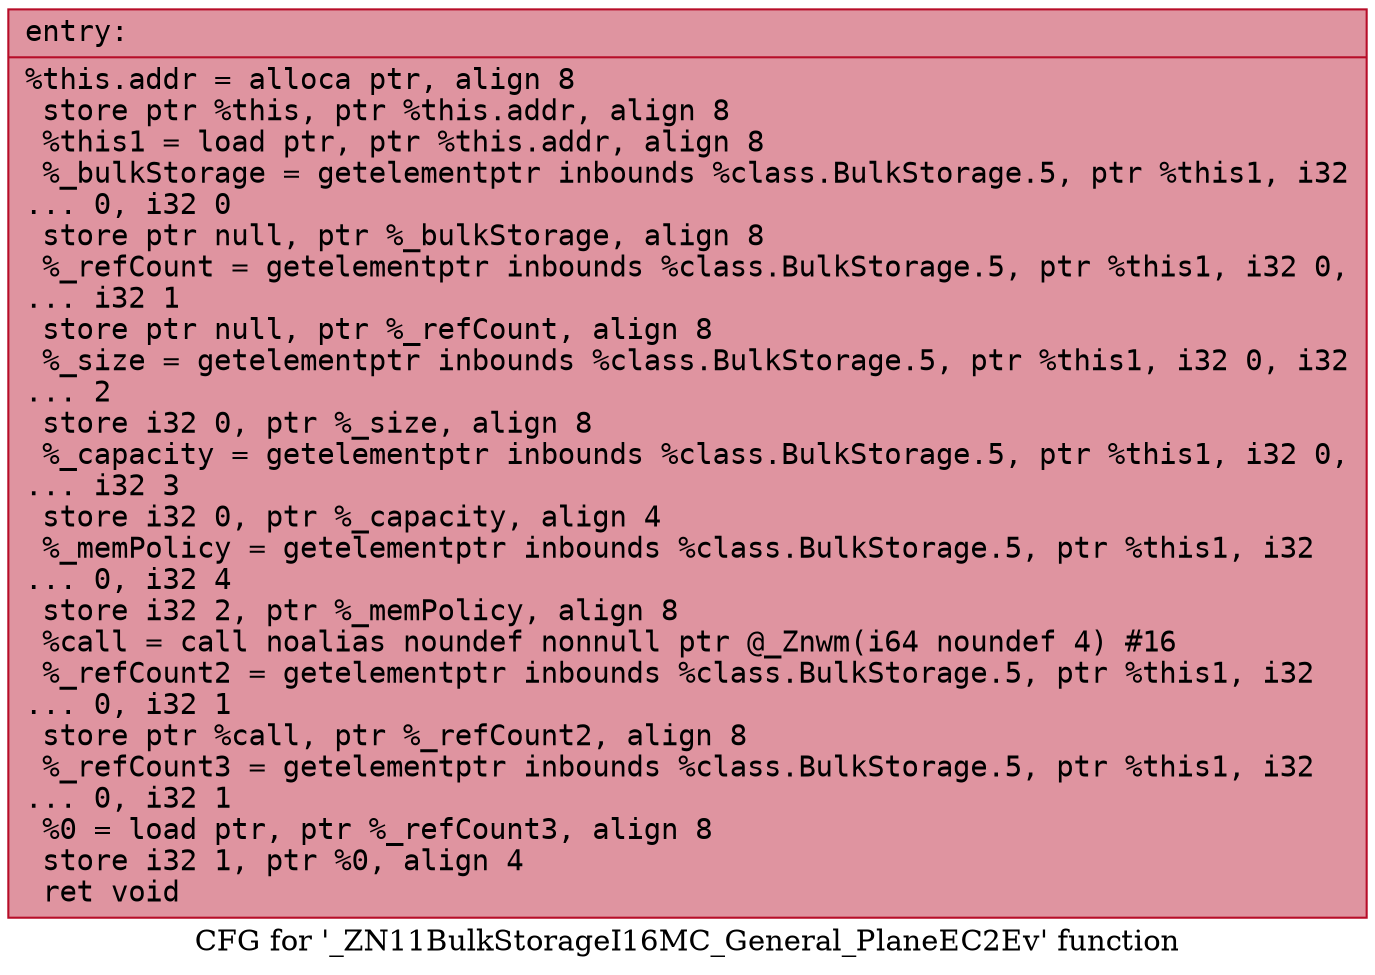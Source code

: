 digraph "CFG for '_ZN11BulkStorageI16MC_General_PlaneEC2Ev' function" {
	label="CFG for '_ZN11BulkStorageI16MC_General_PlaneEC2Ev' function";

	Node0x55dfe4af8220 [shape=record,color="#b70d28ff", style=filled, fillcolor="#b70d2870" fontname="Courier",label="{entry:\l|  %this.addr = alloca ptr, align 8\l  store ptr %this, ptr %this.addr, align 8\l  %this1 = load ptr, ptr %this.addr, align 8\l  %_bulkStorage = getelementptr inbounds %class.BulkStorage.5, ptr %this1, i32\l... 0, i32 0\l  store ptr null, ptr %_bulkStorage, align 8\l  %_refCount = getelementptr inbounds %class.BulkStorage.5, ptr %this1, i32 0,\l... i32 1\l  store ptr null, ptr %_refCount, align 8\l  %_size = getelementptr inbounds %class.BulkStorage.5, ptr %this1, i32 0, i32\l... 2\l  store i32 0, ptr %_size, align 8\l  %_capacity = getelementptr inbounds %class.BulkStorage.5, ptr %this1, i32 0,\l... i32 3\l  store i32 0, ptr %_capacity, align 4\l  %_memPolicy = getelementptr inbounds %class.BulkStorage.5, ptr %this1, i32\l... 0, i32 4\l  store i32 2, ptr %_memPolicy, align 8\l  %call = call noalias noundef nonnull ptr @_Znwm(i64 noundef 4) #16\l  %_refCount2 = getelementptr inbounds %class.BulkStorage.5, ptr %this1, i32\l... 0, i32 1\l  store ptr %call, ptr %_refCount2, align 8\l  %_refCount3 = getelementptr inbounds %class.BulkStorage.5, ptr %this1, i32\l... 0, i32 1\l  %0 = load ptr, ptr %_refCount3, align 8\l  store i32 1, ptr %0, align 4\l  ret void\l}"];
}
